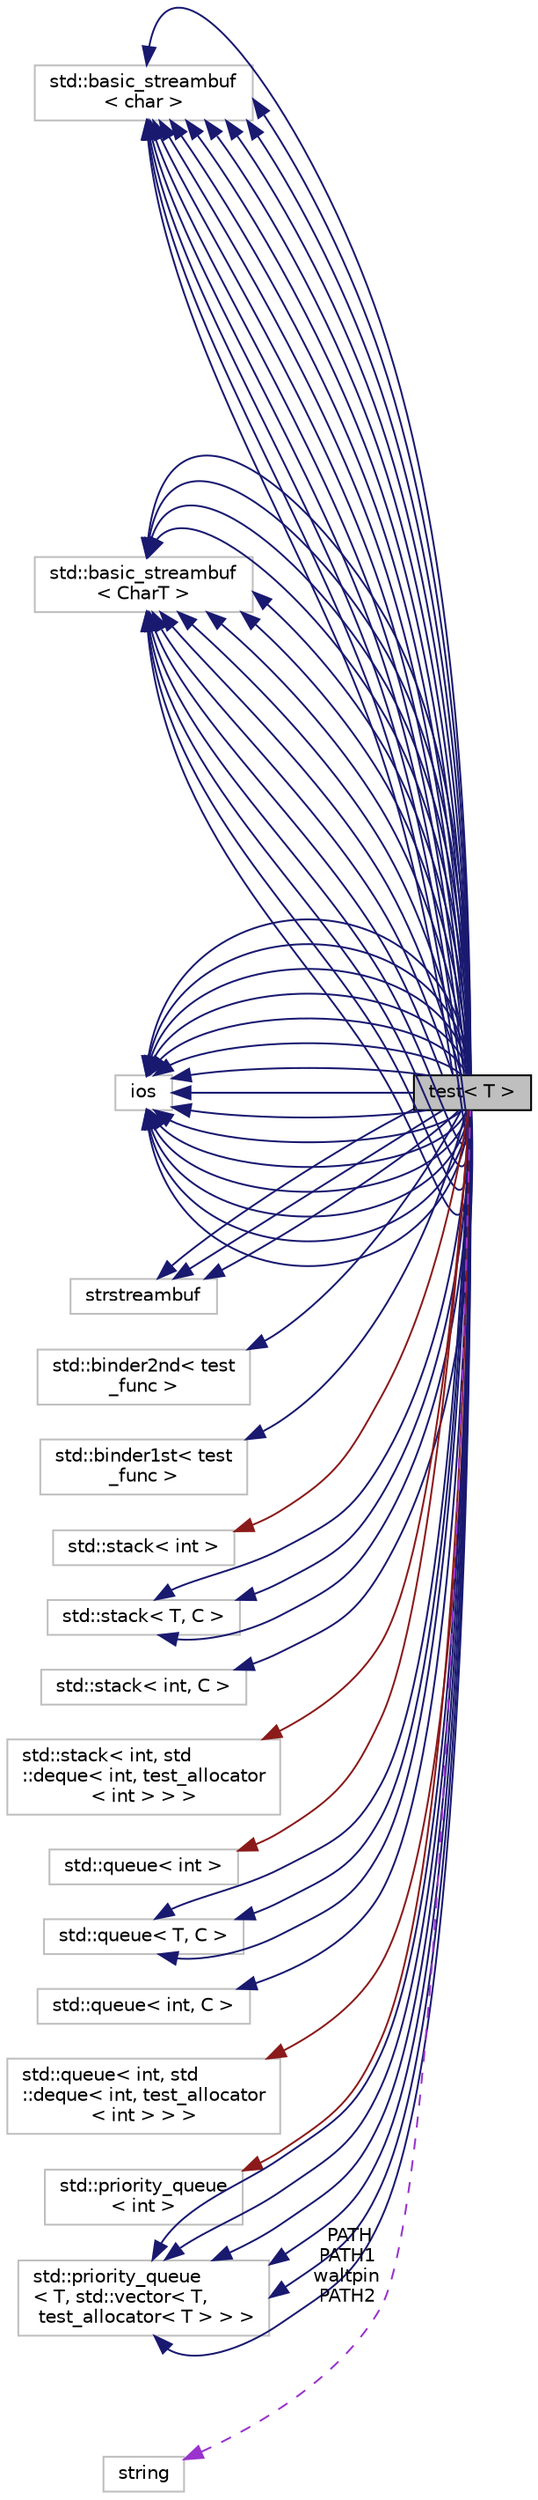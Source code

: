 digraph "test&lt; T &gt;"
{
  edge [fontname="Helvetica",fontsize="10",labelfontname="Helvetica",labelfontsize="10"];
  node [fontname="Helvetica",fontsize="10",shape=record];
  rankdir="LR";
  Node17 [label="test\< T \>",height=0.2,width=0.4,color="black", fillcolor="grey75", style="filled", fontcolor="black"];
  Node18 -> Node17 [dir="back",color="midnightblue",fontsize="10",style="solid",fontname="Helvetica"];
  Node18 [label="std::basic_streambuf\l\< char \>",height=0.2,width=0.4,color="grey75", fillcolor="white", style="filled"];
  Node18 -> Node17 [dir="back",color="midnightblue",fontsize="10",style="solid",fontname="Helvetica"];
  Node18 -> Node17 [dir="back",color="midnightblue",fontsize="10",style="solid",fontname="Helvetica"];
  Node18 -> Node17 [dir="back",color="midnightblue",fontsize="10",style="solid",fontname="Helvetica"];
  Node18 -> Node17 [dir="back",color="midnightblue",fontsize="10",style="solid",fontname="Helvetica"];
  Node18 -> Node17 [dir="back",color="midnightblue",fontsize="10",style="solid",fontname="Helvetica"];
  Node19 -> Node17 [dir="back",color="midnightblue",fontsize="10",style="solid",fontname="Helvetica"];
  Node19 [label="std::basic_streambuf\l\< CharT \>",height=0.2,width=0.4,color="grey75", fillcolor="white", style="filled"];
  Node19 -> Node17 [dir="back",color="midnightblue",fontsize="10",style="solid",fontname="Helvetica"];
  Node19 -> Node17 [dir="back",color="midnightblue",fontsize="10",style="solid",fontname="Helvetica"];
  Node19 -> Node17 [dir="back",color="midnightblue",fontsize="10",style="solid",fontname="Helvetica"];
  Node19 -> Node17 [dir="back",color="midnightblue",fontsize="10",style="solid",fontname="Helvetica"];
  Node19 -> Node17 [dir="back",color="midnightblue",fontsize="10",style="solid",fontname="Helvetica"];
  Node19 -> Node17 [dir="back",color="midnightblue",fontsize="10",style="solid",fontname="Helvetica"];
  Node18 -> Node17 [dir="back",color="midnightblue",fontsize="10",style="solid",fontname="Helvetica"];
  Node18 -> Node17 [dir="back",color="midnightblue",fontsize="10",style="solid",fontname="Helvetica"];
  Node18 -> Node17 [dir="back",color="midnightblue",fontsize="10",style="solid",fontname="Helvetica"];
  Node18 -> Node17 [dir="back",color="midnightblue",fontsize="10",style="solid",fontname="Helvetica"];
  Node18 -> Node17 [dir="back",color="midnightblue",fontsize="10",style="solid",fontname="Helvetica"];
  Node18 -> Node17 [dir="back",color="midnightblue",fontsize="10",style="solid",fontname="Helvetica"];
  Node18 -> Node17 [dir="back",color="midnightblue",fontsize="10",style="solid",fontname="Helvetica"];
  Node18 -> Node17 [dir="back",color="midnightblue",fontsize="10",style="solid",fontname="Helvetica"];
  Node19 -> Node17 [dir="back",color="midnightblue",fontsize="10",style="solid",fontname="Helvetica"];
  Node19 -> Node17 [dir="back",color="midnightblue",fontsize="10",style="solid",fontname="Helvetica"];
  Node19 -> Node17 [dir="back",color="midnightblue",fontsize="10",style="solid",fontname="Helvetica"];
  Node19 -> Node17 [dir="back",color="midnightblue",fontsize="10",style="solid",fontname="Helvetica"];
  Node19 -> Node17 [dir="back",color="midnightblue",fontsize="10",style="solid",fontname="Helvetica"];
  Node19 -> Node17 [dir="back",color="midnightblue",fontsize="10",style="solid",fontname="Helvetica"];
  Node19 -> Node17 [dir="back",color="midnightblue",fontsize="10",style="solid",fontname="Helvetica"];
  Node19 -> Node17 [dir="back",color="midnightblue",fontsize="10",style="solid",fontname="Helvetica"];
  Node20 -> Node17 [dir="back",color="midnightblue",fontsize="10",style="solid",fontname="Helvetica"];
  Node20 [label="ios",height=0.2,width=0.4,color="grey75", fillcolor="white", style="filled"];
  Node20 -> Node17 [dir="back",color="midnightblue",fontsize="10",style="solid",fontname="Helvetica"];
  Node20 -> Node17 [dir="back",color="midnightblue",fontsize="10",style="solid",fontname="Helvetica"];
  Node20 -> Node17 [dir="back",color="midnightblue",fontsize="10",style="solid",fontname="Helvetica"];
  Node20 -> Node17 [dir="back",color="midnightblue",fontsize="10",style="solid",fontname="Helvetica"];
  Node20 -> Node17 [dir="back",color="midnightblue",fontsize="10",style="solid",fontname="Helvetica"];
  Node20 -> Node17 [dir="back",color="midnightblue",fontsize="10",style="solid",fontname="Helvetica"];
  Node20 -> Node17 [dir="back",color="midnightblue",fontsize="10",style="solid",fontname="Helvetica"];
  Node20 -> Node17 [dir="back",color="midnightblue",fontsize="10",style="solid",fontname="Helvetica"];
  Node20 -> Node17 [dir="back",color="midnightblue",fontsize="10",style="solid",fontname="Helvetica"];
  Node20 -> Node17 [dir="back",color="midnightblue",fontsize="10",style="solid",fontname="Helvetica"];
  Node20 -> Node17 [dir="back",color="midnightblue",fontsize="10",style="solid",fontname="Helvetica"];
  Node20 -> Node17 [dir="back",color="midnightblue",fontsize="10",style="solid",fontname="Helvetica"];
  Node20 -> Node17 [dir="back",color="midnightblue",fontsize="10",style="solid",fontname="Helvetica"];
  Node20 -> Node17 [dir="back",color="midnightblue",fontsize="10",style="solid",fontname="Helvetica"];
  Node21 -> Node17 [dir="back",color="midnightblue",fontsize="10",style="solid",fontname="Helvetica"];
  Node21 [label="strstreambuf",height=0.2,width=0.4,color="grey75", fillcolor="white", style="filled"];
  Node21 -> Node17 [dir="back",color="midnightblue",fontsize="10",style="solid",fontname="Helvetica"];
  Node21 -> Node17 [dir="back",color="midnightblue",fontsize="10",style="solid",fontname="Helvetica"];
  Node22 -> Node17 [dir="back",color="midnightblue",fontsize="10",style="solid",fontname="Helvetica"];
  Node22 [label="std::binder2nd\< test\l_func \>",height=0.2,width=0.4,color="grey75", fillcolor="white", style="filled"];
  Node23 -> Node17 [dir="back",color="midnightblue",fontsize="10",style="solid",fontname="Helvetica"];
  Node23 [label="std::binder1st\< test\l_func \>",height=0.2,width=0.4,color="grey75", fillcolor="white", style="filled"];
  Node24 -> Node17 [dir="back",color="firebrick4",fontsize="10",style="solid",fontname="Helvetica"];
  Node24 [label="std::stack\< int \>",height=0.2,width=0.4,color="grey75", fillcolor="white", style="filled"];
  Node25 -> Node17 [dir="back",color="midnightblue",fontsize="10",style="solid",fontname="Helvetica"];
  Node25 [label="std::stack\< T, C \>",height=0.2,width=0.4,color="grey75", fillcolor="white", style="filled"];
  Node25 -> Node17 [dir="back",color="midnightblue",fontsize="10",style="solid",fontname="Helvetica"];
  Node25 -> Node17 [dir="back",color="midnightblue",fontsize="10",style="solid",fontname="Helvetica"];
  Node26 -> Node17 [dir="back",color="midnightblue",fontsize="10",style="solid",fontname="Helvetica"];
  Node26 [label="std::stack\< int, C \>",height=0.2,width=0.4,color="grey75", fillcolor="white", style="filled"];
  Node27 -> Node17 [dir="back",color="firebrick4",fontsize="10",style="solid",fontname="Helvetica"];
  Node27 [label="std::stack\< int, std\l::deque\< int, test_allocator\l\< int \> \> \>",height=0.2,width=0.4,color="grey75", fillcolor="white", style="filled"];
  Node28 -> Node17 [dir="back",color="firebrick4",fontsize="10",style="solid",fontname="Helvetica"];
  Node28 [label="std::queue\< int \>",height=0.2,width=0.4,color="grey75", fillcolor="white", style="filled"];
  Node29 -> Node17 [dir="back",color="midnightblue",fontsize="10",style="solid",fontname="Helvetica"];
  Node29 [label="std::queue\< T, C \>",height=0.2,width=0.4,color="grey75", fillcolor="white", style="filled"];
  Node29 -> Node17 [dir="back",color="midnightblue",fontsize="10",style="solid",fontname="Helvetica"];
  Node29 -> Node17 [dir="back",color="midnightblue",fontsize="10",style="solid",fontname="Helvetica"];
  Node30 -> Node17 [dir="back",color="midnightblue",fontsize="10",style="solid",fontname="Helvetica"];
  Node30 [label="std::queue\< int, C \>",height=0.2,width=0.4,color="grey75", fillcolor="white", style="filled"];
  Node31 -> Node17 [dir="back",color="firebrick4",fontsize="10",style="solid",fontname="Helvetica"];
  Node31 [label="std::queue\< int, std\l::deque\< int, test_allocator\l\< int \> \> \>",height=0.2,width=0.4,color="grey75", fillcolor="white", style="filled"];
  Node32 -> Node17 [dir="back",color="firebrick4",fontsize="10",style="solid",fontname="Helvetica"];
  Node32 [label="std::priority_queue\l\< int \>",height=0.2,width=0.4,color="grey75", fillcolor="white", style="filled"];
  Node33 -> Node17 [dir="back",color="midnightblue",fontsize="10",style="solid",fontname="Helvetica"];
  Node33 [label="std::priority_queue\l\< T, std::vector\< T,\l test_allocator\< T \> \> \>",height=0.2,width=0.4,color="grey75", fillcolor="white", style="filled"];
  Node33 -> Node17 [dir="back",color="midnightblue",fontsize="10",style="solid",fontname="Helvetica"];
  Node33 -> Node17 [dir="back",color="midnightblue",fontsize="10",style="solid",fontname="Helvetica"];
  Node33 -> Node17 [dir="back",color="midnightblue",fontsize="10",style="solid",fontname="Helvetica"];
  Node33 -> Node17 [dir="back",color="midnightblue",fontsize="10",style="solid",fontname="Helvetica"];
  Node33 -> Node17 [dir="back",color="midnightblue",fontsize="10",style="solid",fontname="Helvetica"];
  Node34 -> Node17 [dir="back",color="darkorchid3",fontsize="10",style="dashed",label=" PATH\nPATH1\nwaltpin\nPATH2" ,fontname="Helvetica"];
  Node34 [label="string",height=0.2,width=0.4,color="grey75", fillcolor="white", style="filled"];
}
